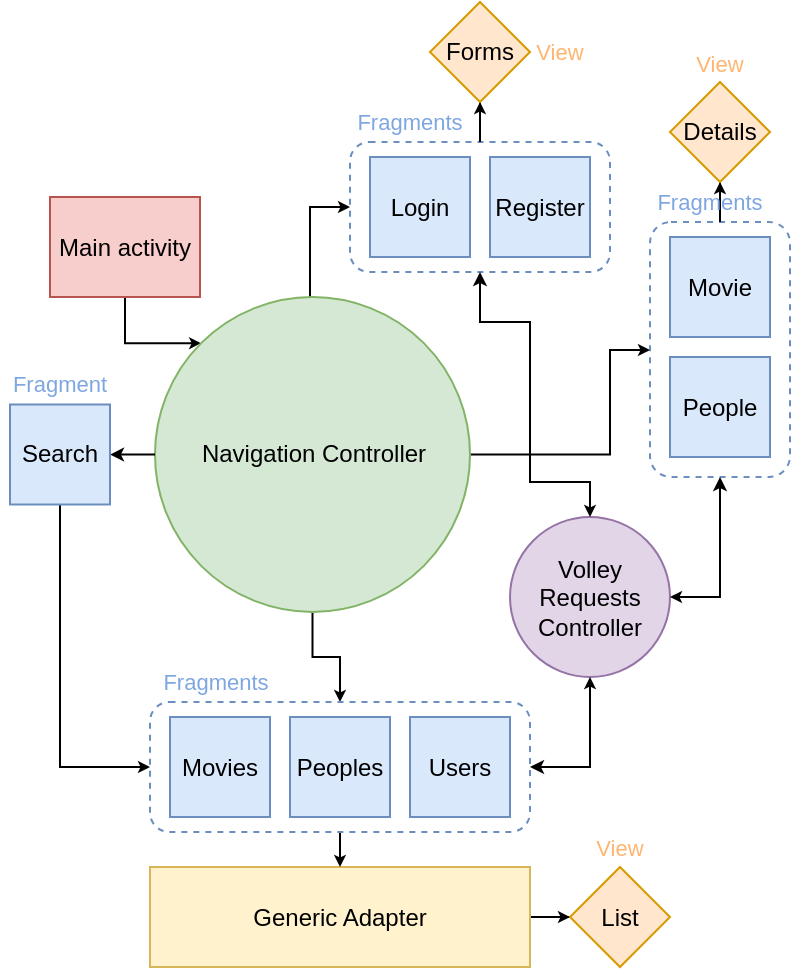 <mxfile version="12.4.8" type="device"><diagram id="LSuUud4QfIdHU_7U-fEM" name="Page-1"><mxGraphModel dx="1210" dy="521" grid="1" gridSize="10" guides="1" tooltips="1" connect="1" arrows="1" fold="1" page="0" pageScale="1" pageWidth="827" pageHeight="1169" math="0" shadow="0"><root><mxCell id="0"/><mxCell id="1" parent="0"/><mxCell id="DBNb3XesMDSjjJfP9IiN-44" value="" style="rounded=1;whiteSpace=wrap;html=1;fillColor=none;dashed=1;labelPosition=center;verticalLabelPosition=top;align=center;verticalAlign=bottom;strokeColor=#6c8ebf;" vertex="1" parent="1"><mxGeometry x="-40" y="180" width="70" height="127.5" as="geometry"/></mxCell><mxCell id="DBNb3XesMDSjjJfP9IiN-51" value="" style="rounded=1;whiteSpace=wrap;html=1;fillColor=none;dashed=1;labelPosition=center;verticalLabelPosition=top;align=center;verticalAlign=bottom;strokeColor=#6c8ebf;" vertex="1" parent="1"><mxGeometry x="-190" y="140" width="130" height="65" as="geometry"/></mxCell><mxCell id="DBNb3XesMDSjjJfP9IiN-60" style="edgeStyle=orthogonalEdgeStyle;rounded=0;jumpSize=0;orthogonalLoop=1;jettySize=auto;html=1;entryX=0;entryY=0;entryDx=0;entryDy=0;startArrow=none;startFill=0;startSize=4;endArrow=classic;endFill=1;endSize=3;fontSize=11;" edge="1" parent="1" source="DBNb3XesMDSjjJfP9IiN-1" target="DBNb3XesMDSjjJfP9IiN-3"><mxGeometry relative="1" as="geometry"><Array as="points"><mxPoint x="-303" y="241"/></Array></mxGeometry></mxCell><mxCell id="DBNb3XesMDSjjJfP9IiN-1" value="Main activity" style="rounded=0;whiteSpace=wrap;html=1;fillColor=#f8cecc;strokeColor=#b85450;" vertex="1" parent="1"><mxGeometry x="-340" y="167.5" width="75" height="50" as="geometry"/></mxCell><mxCell id="DBNb3XesMDSjjJfP9IiN-38" style="edgeStyle=orthogonalEdgeStyle;rounded=0;jumpSize=0;orthogonalLoop=1;jettySize=auto;html=1;entryX=0.5;entryY=0;entryDx=0;entryDy=0;startArrow=none;startFill=0;startSize=4;endArrow=classic;endFill=1;endSize=3;fontSize=11;" edge="1" parent="1" source="DBNb3XesMDSjjJfP9IiN-3" target="DBNb3XesMDSjjJfP9IiN-19"><mxGeometry relative="1" as="geometry"/></mxCell><mxCell id="DBNb3XesMDSjjJfP9IiN-58" style="edgeStyle=orthogonalEdgeStyle;rounded=0;jumpSize=0;orthogonalLoop=1;jettySize=auto;html=1;entryX=0;entryY=0.5;entryDx=0;entryDy=0;startArrow=none;startFill=0;startSize=4;endArrow=classic;endFill=1;endSize=3;fontSize=11;" edge="1" parent="1" source="DBNb3XesMDSjjJfP9IiN-3" target="DBNb3XesMDSjjJfP9IiN-51"><mxGeometry relative="1" as="geometry"><Array as="points"><mxPoint x="-210" y="173"/></Array></mxGeometry></mxCell><mxCell id="DBNb3XesMDSjjJfP9IiN-59" style="edgeStyle=orthogonalEdgeStyle;rounded=0;jumpSize=0;orthogonalLoop=1;jettySize=auto;html=1;startArrow=none;startFill=0;startSize=4;endArrow=classic;endFill=1;endSize=3;fontSize=11;" edge="1" parent="1" source="DBNb3XesMDSjjJfP9IiN-3" target="DBNb3XesMDSjjJfP9IiN-44"><mxGeometry relative="1" as="geometry"><Array as="points"><mxPoint x="-60" y="297"/><mxPoint x="-60" y="244"/></Array></mxGeometry></mxCell><mxCell id="DBNb3XesMDSjjJfP9IiN-3" value="Navigation Controller" style="ellipse;whiteSpace=wrap;html=1;aspect=fixed;fillColor=#d5e8d4;strokeColor=#82b366;" vertex="1" parent="1"><mxGeometry x="-287.5" y="217.5" width="157.5" height="157.5" as="geometry"/></mxCell><mxCell id="DBNb3XesMDSjjJfP9IiN-62" style="edgeStyle=orthogonalEdgeStyle;rounded=0;jumpSize=0;orthogonalLoop=1;jettySize=auto;html=1;startArrow=none;startFill=0;startSize=4;endArrow=classic;endFill=1;endSize=3;fontSize=11;" edge="1" parent="1" source="DBNb3XesMDSjjJfP9IiN-7" target="DBNb3XesMDSjjJfP9IiN-14"><mxGeometry relative="1" as="geometry"/></mxCell><mxCell id="DBNb3XesMDSjjJfP9IiN-7" value="Generic Adapter" style="rounded=0;whiteSpace=wrap;html=1;fillColor=#fff2cc;strokeColor=#d6b656;" vertex="1" parent="1"><mxGeometry x="-290" y="502.5" width="190" height="50" as="geometry"/></mxCell><mxCell id="DBNb3XesMDSjjJfP9IiN-8" value="&lt;div&gt;Movie&lt;/div&gt;" style="whiteSpace=wrap;html=1;aspect=fixed;fillColor=#dae8fc;strokeColor=#6c8ebf;" vertex="1" parent="1"><mxGeometry x="-30" y="187.5" width="50" height="50" as="geometry"/></mxCell><mxCell id="DBNb3XesMDSjjJfP9IiN-9" value="People" style="whiteSpace=wrap;html=1;aspect=fixed;fillColor=#dae8fc;strokeColor=#6c8ebf;" vertex="1" parent="1"><mxGeometry x="-30" y="247.5" width="50" height="50" as="geometry"/></mxCell><mxCell id="DBNb3XesMDSjjJfP9IiN-10" value="Login" style="whiteSpace=wrap;html=1;aspect=fixed;fillColor=#dae8fc;strokeColor=#6c8ebf;" vertex="1" parent="1"><mxGeometry x="-180" y="147.5" width="50" height="50" as="geometry"/></mxCell><mxCell id="DBNb3XesMDSjjJfP9IiN-11" value="Register" style="whiteSpace=wrap;html=1;aspect=fixed;fillColor=#dae8fc;strokeColor=#6c8ebf;" vertex="1" parent="1"><mxGeometry x="-120" y="147.5" width="50" height="50" as="geometry"/></mxCell><mxCell id="DBNb3XesMDSjjJfP9IiN-39" style="edgeStyle=orthogonalEdgeStyle;rounded=0;jumpSize=0;orthogonalLoop=1;jettySize=auto;html=1;startArrow=classic;startFill=1;startSize=4;endArrow=none;endFill=0;endSize=3;fontSize=11;" edge="1" parent="1" source="DBNb3XesMDSjjJfP9IiN-12" target="DBNb3XesMDSjjJfP9IiN-3"><mxGeometry relative="1" as="geometry"/></mxCell><mxCell id="DBNb3XesMDSjjJfP9IiN-61" style="edgeStyle=orthogonalEdgeStyle;rounded=0;jumpSize=0;orthogonalLoop=1;jettySize=auto;html=1;entryX=0;entryY=0.5;entryDx=0;entryDy=0;startArrow=none;startFill=0;startSize=4;endArrow=classic;endFill=1;endSize=3;fontSize=11;" edge="1" parent="1" source="DBNb3XesMDSjjJfP9IiN-12" target="DBNb3XesMDSjjJfP9IiN-19"><mxGeometry relative="1" as="geometry"><Array as="points"><mxPoint x="-335" y="453"/></Array></mxGeometry></mxCell><mxCell id="DBNb3XesMDSjjJfP9IiN-12" value="Search" style="whiteSpace=wrap;html=1;aspect=fixed;fillColor=#dae8fc;strokeColor=#6c8ebf;" vertex="1" parent="1"><mxGeometry x="-360" y="271.25" width="50" height="50" as="geometry"/></mxCell><mxCell id="DBNb3XesMDSjjJfP9IiN-13" value="Volley Requests Controller" style="ellipse;whiteSpace=wrap;html=1;aspect=fixed;fillColor=#e1d5e7;strokeColor=#9673a6;" vertex="1" parent="1"><mxGeometry x="-110" y="327.5" width="80" height="80" as="geometry"/></mxCell><mxCell id="DBNb3XesMDSjjJfP9IiN-14" value="List" style="rhombus;whiteSpace=wrap;html=1;fillColor=#ffe6cc;strokeColor=#d79b00;" vertex="1" parent="1"><mxGeometry x="-80" y="502.5" width="50" height="50" as="geometry"/></mxCell><mxCell id="DBNb3XesMDSjjJfP9IiN-30" value="" style="endArrow=classic;html=1;fontSize=11;entryX=0.5;entryY=0;entryDx=0;entryDy=0;exitX=0.5;exitY=1;exitDx=0;exitDy=0;endFill=1;endSize=3;startSize=4;edgeStyle=orthogonalEdgeStyle;" edge="1" parent="1" source="DBNb3XesMDSjjJfP9IiN-19" target="DBNb3XesMDSjjJfP9IiN-7"><mxGeometry width="50" height="50" relative="1" as="geometry"><mxPoint x="-210" y="582.5" as="sourcePoint"/><mxPoint x="-160" y="532.5" as="targetPoint"/></mxGeometry></mxCell><mxCell id="DBNb3XesMDSjjJfP9IiN-57" style="edgeStyle=orthogonalEdgeStyle;rounded=0;jumpSize=0;orthogonalLoop=1;jettySize=auto;html=1;entryX=0.5;entryY=1;entryDx=0;entryDy=0;startArrow=classic;startFill=1;startSize=4;endArrow=classic;endFill=1;endSize=3;fontSize=11;" edge="1" parent="1" source="DBNb3XesMDSjjJfP9IiN-19" target="DBNb3XesMDSjjJfP9IiN-13"><mxGeometry relative="1" as="geometry"><Array as="points"><mxPoint x="-70" y="453"/></Array></mxGeometry></mxCell><mxCell id="DBNb3XesMDSjjJfP9IiN-19" value="" style="rounded=1;whiteSpace=wrap;html=1;fillColor=none;dashed=1;labelPosition=center;verticalLabelPosition=top;align=center;verticalAlign=bottom;strokeColor=#6c8ebf;" vertex="1" parent="1"><mxGeometry x="-290" y="420" width="190" height="65" as="geometry"/></mxCell><mxCell id="DBNb3XesMDSjjJfP9IiN-20" value="&lt;div&gt;Movies&lt;/div&gt;" style="whiteSpace=wrap;html=1;aspect=fixed;fillColor=#dae8fc;strokeColor=#6c8ebf;" vertex="1" parent="1"><mxGeometry x="-280" y="427.5" width="50" height="50" as="geometry"/></mxCell><mxCell id="DBNb3XesMDSjjJfP9IiN-21" value="Peoples" style="whiteSpace=wrap;html=1;aspect=fixed;fillColor=#dae8fc;strokeColor=#6c8ebf;" vertex="1" parent="1"><mxGeometry x="-220" y="427.5" width="50" height="50" as="geometry"/></mxCell><mxCell id="DBNb3XesMDSjjJfP9IiN-22" value="Users" style="whiteSpace=wrap;html=1;aspect=fixed;fillColor=#dae8fc;strokeColor=#6c8ebf;" vertex="1" parent="1"><mxGeometry x="-160" y="427.5" width="50" height="50" as="geometry"/></mxCell><mxCell id="DBNb3XesMDSjjJfP9IiN-56" style="edgeStyle=orthogonalEdgeStyle;rounded=0;jumpSize=0;orthogonalLoop=1;jettySize=auto;html=1;entryX=1;entryY=0.5;entryDx=0;entryDy=0;startArrow=classic;startFill=1;startSize=4;endArrow=classic;endFill=1;endSize=3;fontSize=11;" edge="1" parent="1" source="DBNb3XesMDSjjJfP9IiN-44" target="DBNb3XesMDSjjJfP9IiN-13"><mxGeometry relative="1" as="geometry"><Array as="points"><mxPoint x="-5" y="368"/></Array></mxGeometry></mxCell><mxCell id="DBNb3XesMDSjjJfP9IiN-63" style="edgeStyle=orthogonalEdgeStyle;rounded=0;jumpSize=0;orthogonalLoop=1;jettySize=auto;html=1;startArrow=none;startFill=0;startSize=4;endArrow=classic;endFill=1;endSize=3;fontSize=11;" edge="1" parent="1" source="DBNb3XesMDSjjJfP9IiN-44" target="DBNb3XesMDSjjJfP9IiN-45"><mxGeometry relative="1" as="geometry"/></mxCell><mxCell id="DBNb3XesMDSjjJfP9IiN-45" value="Details" style="rhombus;whiteSpace=wrap;html=1;fillColor=#ffe6cc;strokeColor=#d79b00;" vertex="1" parent="1"><mxGeometry x="-30" y="110" width="50" height="50" as="geometry"/></mxCell><mxCell id="DBNb3XesMDSjjJfP9IiN-55" style="edgeStyle=orthogonalEdgeStyle;rounded=0;jumpSize=0;orthogonalLoop=1;jettySize=auto;html=1;startArrow=classic;startFill=1;startSize=4;endArrow=classic;endFill=1;endSize=3;fontSize=11;entryX=0.5;entryY=0;entryDx=0;entryDy=0;" edge="1" parent="1" source="DBNb3XesMDSjjJfP9IiN-51" target="DBNb3XesMDSjjJfP9IiN-13"><mxGeometry relative="1" as="geometry"><Array as="points"><mxPoint x="-125" y="230"/><mxPoint x="-100" y="230"/><mxPoint x="-100" y="310"/><mxPoint x="-70" y="310"/></Array></mxGeometry></mxCell><mxCell id="DBNb3XesMDSjjJfP9IiN-65" style="edgeStyle=orthogonalEdgeStyle;rounded=0;jumpSize=0;orthogonalLoop=1;jettySize=auto;html=1;exitX=0.5;exitY=0;exitDx=0;exitDy=0;startArrow=none;startFill=0;startSize=4;endArrow=classic;endFill=1;endSize=3;fontSize=11;" edge="1" parent="1" source="DBNb3XesMDSjjJfP9IiN-51" target="DBNb3XesMDSjjJfP9IiN-64"><mxGeometry relative="1" as="geometry"/></mxCell><mxCell id="DBNb3XesMDSjjJfP9IiN-64" value="Forms" style="rhombus;whiteSpace=wrap;html=1;fillColor=#ffe6cc;strokeColor=#d79b00;" vertex="1" parent="1"><mxGeometry x="-150" y="70" width="50" height="50" as="geometry"/></mxCell><mxCell id="DBNb3XesMDSjjJfP9IiN-66" value="Fragments" style="text;html=1;strokeColor=none;fillColor=none;align=center;verticalAlign=middle;whiteSpace=wrap;rounded=0;dashed=1;fontSize=11;fontColor=#7EA6E0;" vertex="1" parent="1"><mxGeometry x="-287.5" y="400" width="60" height="20" as="geometry"/></mxCell><mxCell id="DBNb3XesMDSjjJfP9IiN-67" value="Fragments" style="text;html=1;strokeColor=none;fillColor=none;align=center;verticalAlign=middle;whiteSpace=wrap;rounded=0;dashed=1;fontSize=11;fontColor=#7EA6E0;" vertex="1" parent="1"><mxGeometry x="-190" y="120" width="60" height="20" as="geometry"/></mxCell><mxCell id="DBNb3XesMDSjjJfP9IiN-68" value="Fragments" style="text;html=1;strokeColor=none;fillColor=none;align=center;verticalAlign=middle;whiteSpace=wrap;rounded=0;dashed=1;fontSize=11;fontColor=#7EA6E0;" vertex="1" parent="1"><mxGeometry x="-40" y="160" width="60" height="20" as="geometry"/></mxCell><mxCell id="DBNb3XesMDSjjJfP9IiN-69" value="View" style="text;html=1;strokeColor=none;fillColor=none;align=center;verticalAlign=middle;whiteSpace=wrap;rounded=0;dashed=1;fontSize=11;fontColor=#FFB570;" vertex="1" parent="1"><mxGeometry x="-70" y="482.5" width="30" height="20" as="geometry"/></mxCell><mxCell id="DBNb3XesMDSjjJfP9IiN-70" value="View" style="text;html=1;strokeColor=none;fillColor=none;align=center;verticalAlign=middle;whiteSpace=wrap;rounded=0;dashed=1;fontSize=11;fontColor=#FFB570;" vertex="1" parent="1"><mxGeometry x="-20" y="90.57" width="30" height="20" as="geometry"/></mxCell><mxCell id="DBNb3XesMDSjjJfP9IiN-71" value="View" style="text;html=1;strokeColor=none;fillColor=none;align=center;verticalAlign=middle;whiteSpace=wrap;rounded=0;dashed=1;fontSize=11;fontColor=#FFB570;" vertex="1" parent="1"><mxGeometry x="-100" y="85" width="30" height="20" as="geometry"/></mxCell><mxCell id="DBNb3XesMDSjjJfP9IiN-72" value="Fragment" style="text;html=1;strokeColor=none;fillColor=none;align=center;verticalAlign=middle;whiteSpace=wrap;rounded=0;dashed=1;fontSize=11;fontColor=#7EA6E0;" vertex="1" parent="1"><mxGeometry x="-365" y="251.25" width="60" height="20" as="geometry"/></mxCell></root></mxGraphModel></diagram></mxfile>